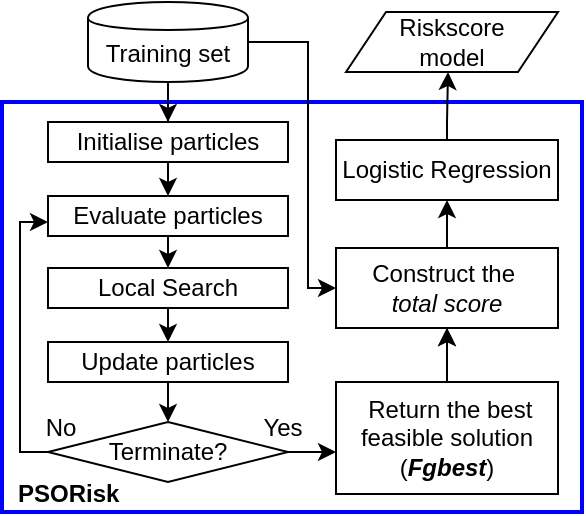 <mxfile version="13.10.1" type="github">
  <diagram id="C5RBs43oDa-KdzZeNtuy" name="Page-1">
    <mxGraphModel dx="616" dy="388" grid="1" gridSize="10" guides="1" tooltips="1" connect="1" arrows="1" fold="1" page="1" pageScale="1" pageWidth="827" pageHeight="1169" math="0" shadow="0">
      <root>
        <mxCell id="WIyWlLk6GJQsqaUBKTNV-0" />
        <mxCell id="WIyWlLk6GJQsqaUBKTNV-1" parent="WIyWlLk6GJQsqaUBKTNV-0" />
        <mxCell id="wrOnfUitt0Zx-drRITcX-33" value="PSORisk" style="rounded=0;whiteSpace=wrap;html=1;fillColor=none;align=left;verticalAlign=bottom;fontStyle=1;spacingLeft=6;strokeColor=#0000FF;strokeWidth=2;perimeterSpacing=1;" parent="WIyWlLk6GJQsqaUBKTNV-1" vertex="1">
          <mxGeometry x="177" y="70" width="290" height="205" as="geometry" />
        </mxCell>
        <mxCell id="wrOnfUitt0Zx-drRITcX-30" value="" style="edgeStyle=orthogonalEdgeStyle;rounded=0;orthogonalLoop=1;jettySize=auto;html=1;" parent="WIyWlLk6GJQsqaUBKTNV-1" source="1XRyv_CTQ5JVMv3gwWJy-14" target="wrOnfUitt0Zx-drRITcX-22" edge="1">
          <mxGeometry relative="1" as="geometry">
            <Array as="points">
              <mxPoint x="400" y="80" />
              <mxPoint x="400" y="80" />
            </Array>
          </mxGeometry>
        </mxCell>
        <mxCell id="1XRyv_CTQ5JVMv3gwWJy-14" value="Logistic Regression" style="rounded=0;whiteSpace=wrap;html=1;" parent="WIyWlLk6GJQsqaUBKTNV-1" vertex="1">
          <mxGeometry x="344" y="89" width="111" height="30" as="geometry" />
        </mxCell>
        <mxCell id="1XRyv_CTQ5JVMv3gwWJy-9" value="" style="edgeStyle=orthogonalEdgeStyle;rounded=0;orthogonalLoop=1;jettySize=auto;html=1;" parent="WIyWlLk6GJQsqaUBKTNV-1" source="iojIzIpOo88wYW9mNM4O-0" target="wrOnfUitt0Zx-drRITcX-7" edge="1">
          <mxGeometry relative="1" as="geometry">
            <mxPoint x="100" y="124" as="targetPoint" />
          </mxGeometry>
        </mxCell>
        <mxCell id="2TCBo5vkkGoQhW0ERsq5-1" value="" style="edgeStyle=orthogonalEdgeStyle;rounded=0;orthogonalLoop=1;jettySize=auto;html=1;fontColor=#0000FF;entryX=0;entryY=0.5;entryDx=0;entryDy=0;" edge="1" parent="WIyWlLk6GJQsqaUBKTNV-1" source="iojIzIpOo88wYW9mNM4O-0" target="wrOnfUitt0Zx-drRITcX-10">
          <mxGeometry relative="1" as="geometry">
            <Array as="points">
              <mxPoint x="330" y="40" />
              <mxPoint x="330" y="163" />
            </Array>
          </mxGeometry>
        </mxCell>
        <mxCell id="iojIzIpOo88wYW9mNM4O-0" value="Training set" style="shape=cylinder;whiteSpace=wrap;html=1;boundedLbl=1;backgroundOutline=1;" parent="WIyWlLk6GJQsqaUBKTNV-1" vertex="1">
          <mxGeometry x="220" y="20" width="80" height="40" as="geometry" />
        </mxCell>
        <mxCell id="iojIzIpOo88wYW9mNM4O-41" value="Terminate?" style="rhombus;whiteSpace=wrap;html=1;" parent="WIyWlLk6GJQsqaUBKTNV-1" vertex="1">
          <mxGeometry x="200" y="230" width="120" height="30" as="geometry" />
        </mxCell>
        <mxCell id="t7T5ftz3e2zgj3kOmSmm-2" value="" style="endArrow=classic;html=1;exitX=0.5;exitY=1;exitDx=0;exitDy=0;" parent="WIyWlLk6GJQsqaUBKTNV-1" source="wrOnfUitt0Zx-drRITcX-9" target="iojIzIpOo88wYW9mNM4O-41" edge="1">
          <mxGeometry width="50" height="50" relative="1" as="geometry">
            <mxPoint x="235" y="265" as="sourcePoint" />
            <mxPoint x="340" y="190" as="targetPoint" />
          </mxGeometry>
        </mxCell>
        <mxCell id="wrOnfUitt0Zx-drRITcX-19" style="edgeStyle=orthogonalEdgeStyle;rounded=0;orthogonalLoop=1;jettySize=auto;html=1;exitX=0.5;exitY=0;exitDx=0;exitDy=0;entryX=0.5;entryY=1;entryDx=0;entryDy=0;" parent="WIyWlLk6GJQsqaUBKTNV-1" source="t7T5ftz3e2zgj3kOmSmm-6" target="wrOnfUitt0Zx-drRITcX-10" edge="1">
          <mxGeometry relative="1" as="geometry" />
        </mxCell>
        <mxCell id="2TCBo5vkkGoQhW0ERsq5-0" value="" style="edgeStyle=orthogonalEdgeStyle;rounded=0;orthogonalLoop=1;jettySize=auto;html=1;fontColor=#0000FF;" edge="1" parent="WIyWlLk6GJQsqaUBKTNV-1" source="t7T5ftz3e2zgj3kOmSmm-6" target="wrOnfUitt0Zx-drRITcX-10">
          <mxGeometry relative="1" as="geometry" />
        </mxCell>
        <mxCell id="t7T5ftz3e2zgj3kOmSmm-6" value="&lt;i&gt;&amp;nbsp;&lt;/i&gt;Return the best feasible solution (&lt;i&gt;&lt;b&gt;Fgbest&lt;/b&gt;&lt;/i&gt;)" style="rounded=0;whiteSpace=wrap;html=1;" parent="WIyWlLk6GJQsqaUBKTNV-1" vertex="1">
          <mxGeometry x="344" y="210" width="111" height="56" as="geometry" />
        </mxCell>
        <mxCell id="t7T5ftz3e2zgj3kOmSmm-7" value="" style="edgeStyle=orthogonalEdgeStyle;rounded=0;orthogonalLoop=1;jettySize=auto;html=1;endArrow=classic;endFill=1;strokeColor=#000000;" parent="WIyWlLk6GJQsqaUBKTNV-1" source="iojIzIpOo88wYW9mNM4O-41" edge="1">
          <mxGeometry relative="1" as="geometry">
            <mxPoint x="344" y="245" as="targetPoint" />
            <mxPoint x="320" y="350" as="sourcePoint" />
            <Array as="points">
              <mxPoint x="330" y="245" />
              <mxPoint x="330" y="245" />
            </Array>
          </mxGeometry>
        </mxCell>
        <mxCell id="t7T5ftz3e2zgj3kOmSmm-8" value="Yes" style="text;html=1;align=center;verticalAlign=middle;resizable=0;points=[];labelBackgroundColor=#ffffff;fontSize=12;" parent="t7T5ftz3e2zgj3kOmSmm-7" vertex="1" connectable="0">
          <mxGeometry x="-0.341" y="-2" relative="1" as="geometry">
            <mxPoint x="-11" y="-14" as="offset" />
          </mxGeometry>
        </mxCell>
        <mxCell id="wrOnfUitt0Zx-drRITcX-18" style="edgeStyle=orthogonalEdgeStyle;rounded=0;orthogonalLoop=1;jettySize=auto;html=1;exitX=0.5;exitY=1;exitDx=0;exitDy=0;entryX=0.5;entryY=0;entryDx=0;entryDy=0;" parent="WIyWlLk6GJQsqaUBKTNV-1" source="wrOnfUitt0Zx-drRITcX-7" target="wrOnfUitt0Zx-drRITcX-8" edge="1">
          <mxGeometry relative="1" as="geometry" />
        </mxCell>
        <mxCell id="wrOnfUitt0Zx-drRITcX-7" value="Initialise particles" style="rounded=0;whiteSpace=wrap;html=1;" parent="WIyWlLk6GJQsqaUBKTNV-1" vertex="1">
          <mxGeometry x="200" y="80" width="120" height="20" as="geometry" />
        </mxCell>
        <mxCell id="wrOnfUitt0Zx-drRITcX-17" style="edgeStyle=orthogonalEdgeStyle;rounded=0;orthogonalLoop=1;jettySize=auto;html=1;exitX=0.5;exitY=1;exitDx=0;exitDy=0;entryX=0.5;entryY=0;entryDx=0;entryDy=0;" parent="WIyWlLk6GJQsqaUBKTNV-1" source="wrOnfUitt0Zx-drRITcX-8" target="2TCBo5vkkGoQhW0ERsq5-2" edge="1">
          <mxGeometry relative="1" as="geometry">
            <mxPoint x="260" y="160" as="targetPoint" />
          </mxGeometry>
        </mxCell>
        <mxCell id="wrOnfUitt0Zx-drRITcX-8" value="Evaluate particles" style="rounded=0;whiteSpace=wrap;html=1;" parent="WIyWlLk6GJQsqaUBKTNV-1" vertex="1">
          <mxGeometry x="200" y="117" width="120" height="20" as="geometry" />
        </mxCell>
        <mxCell id="wrOnfUitt0Zx-drRITcX-9" value="Update particles" style="rounded=0;whiteSpace=wrap;html=1;" parent="WIyWlLk6GJQsqaUBKTNV-1" vertex="1">
          <mxGeometry x="200" y="190" width="120" height="20" as="geometry" />
        </mxCell>
        <mxCell id="wrOnfUitt0Zx-drRITcX-20" style="edgeStyle=orthogonalEdgeStyle;rounded=0;orthogonalLoop=1;jettySize=auto;html=1;exitX=0.5;exitY=0;exitDx=0;exitDy=0;entryX=0.5;entryY=1;entryDx=0;entryDy=0;" parent="WIyWlLk6GJQsqaUBKTNV-1" source="wrOnfUitt0Zx-drRITcX-10" target="1XRyv_CTQ5JVMv3gwWJy-14" edge="1">
          <mxGeometry relative="1" as="geometry" />
        </mxCell>
        <mxCell id="wrOnfUitt0Zx-drRITcX-10" value="&lt;span&gt;Construct the&amp;nbsp;&lt;/span&gt;&lt;br&gt;&lt;i&gt;total score&lt;/i&gt;" style="rounded=0;whiteSpace=wrap;html=1;" parent="WIyWlLk6GJQsqaUBKTNV-1" vertex="1">
          <mxGeometry x="344" y="143" width="111" height="40" as="geometry" />
        </mxCell>
        <mxCell id="wrOnfUitt0Zx-drRITcX-16" value="No" style="text;html=1;align=center;verticalAlign=middle;resizable=0;points=[];labelBackgroundColor=#ffffff;fontSize=12;" parent="WIyWlLk6GJQsqaUBKTNV-1" vertex="1" connectable="0">
          <mxGeometry x="260" y="245" as="geometry">
            <mxPoint x="-54" y="-12" as="offset" />
          </mxGeometry>
        </mxCell>
        <mxCell id="wrOnfUitt0Zx-drRITcX-22" value="Riskscore&lt;br&gt;model" style="shape=parallelogram;perimeter=parallelogramPerimeter;whiteSpace=wrap;html=1;fixedSize=1;" parent="WIyWlLk6GJQsqaUBKTNV-1" vertex="1">
          <mxGeometry x="349" y="25" width="106" height="30" as="geometry" />
        </mxCell>
        <mxCell id="2TCBo5vkkGoQhW0ERsq5-2" value="Local Search" style="rounded=0;whiteSpace=wrap;html=1;" vertex="1" parent="WIyWlLk6GJQsqaUBKTNV-1">
          <mxGeometry x="200" y="153" width="120" height="20" as="geometry" />
        </mxCell>
        <mxCell id="2TCBo5vkkGoQhW0ERsq5-6" value="" style="endArrow=classic;html=1;fontColor=#0000FF;exitX=0.5;exitY=1;exitDx=0;exitDy=0;entryX=0.5;entryY=0;entryDx=0;entryDy=0;" edge="1" parent="WIyWlLk6GJQsqaUBKTNV-1" source="2TCBo5vkkGoQhW0ERsq5-2" target="wrOnfUitt0Zx-drRITcX-9">
          <mxGeometry width="50" height="50" relative="1" as="geometry">
            <mxPoint x="190" y="220" as="sourcePoint" />
            <mxPoint x="240" y="170" as="targetPoint" />
          </mxGeometry>
        </mxCell>
        <mxCell id="2TCBo5vkkGoQhW0ERsq5-10" value="" style="edgeStyle=orthogonalEdgeStyle;rounded=0;orthogonalLoop=1;jettySize=auto;html=1;fontColor=#0000FF;entryX=0;entryY=0.5;entryDx=0;entryDy=0;exitX=0;exitY=0.5;exitDx=0;exitDy=0;" edge="1" parent="WIyWlLk6GJQsqaUBKTNV-1" source="iojIzIpOo88wYW9mNM4O-41">
          <mxGeometry relative="1" as="geometry">
            <mxPoint x="156" y="25" as="sourcePoint" />
            <mxPoint x="200" y="130" as="targetPoint" />
            <Array as="points">
              <mxPoint x="186" y="245" />
              <mxPoint x="186" y="130" />
            </Array>
          </mxGeometry>
        </mxCell>
      </root>
    </mxGraphModel>
  </diagram>
</mxfile>
